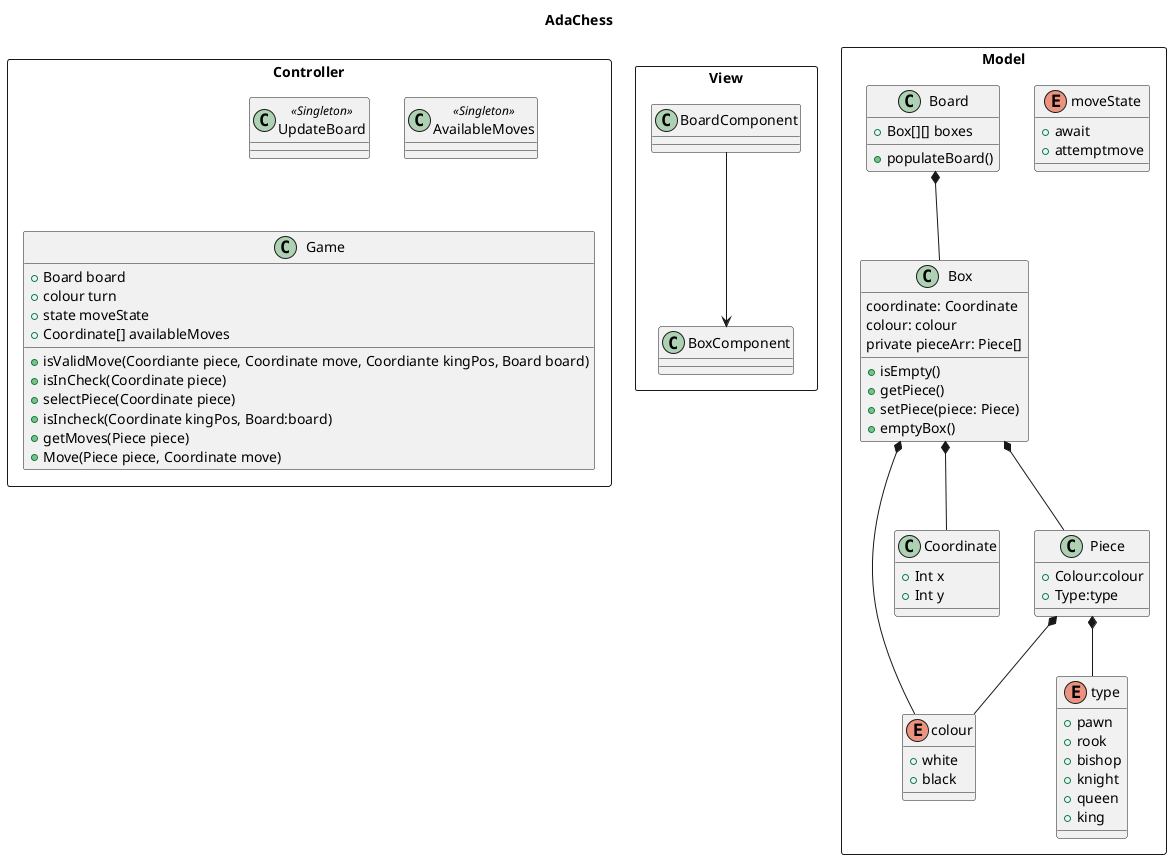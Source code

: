 @startuml AdaChess

title AdaChess

package View <<Rectangle>> {
  class BoardComponent {}
  class BoxComponent {}
}

package Model <<Rectangle>> {
  enum colour {
    + white
    + black
  }
  
  enum moveState {
    + await
    + attemptmove
  }
  
  enum type {
    + pawn
    + rook
    + bishop
    + knight
    + queen 
    + king
  }
  
  class Coordinate {
    +Int x
    +Int y
  }
  
  class Box {
    coordinate: Coordinate
    colour: colour
    private pieceArr: Piece[]
    +isEmpty()
    +getPiece()
    +setPiece(piece: Piece)
    +emptyBox()
  }
  
  class Board{
    +Box[][] boxes
    +populateBoard()
  }
  
  class Piece {
    +Colour:colour
    +Type:type
  }
}

package Controller <<Rectangle>> {
  class UpdateBoard << Singleton >> {}
  class AvailableMoves << Singleton >> {}
  class Game {
    +Board board 
    +colour turn
    +state moveState
    +Coordinate[] availableMoves
    +isValidMove(Coordiante piece, Coordinate move, Coordiante kingPos, Board board)
    +isInCheck(Coordinate piece)
    +selectPiece(Coordinate piece)
    +isIncheck(Coordinate kingPos, Board:board)
    +getMoves(Piece piece)
    +Move(Piece piece, Coordinate move)
  }
}


Board *-- Box
Box *-- Coordinate
Box *-- Piece
Box *-- colour
Piece *-- colour
Piece *-- type
BoardComponent --> BoxComponent


@enduml